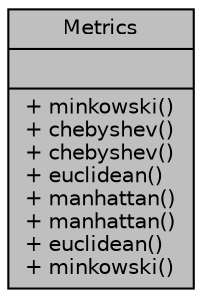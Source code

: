digraph "Metrics"
{
  bgcolor="transparent";
  edge [fontname="Helvetica",fontsize="10",labelfontname="Helvetica",labelfontsize="10"];
  node [fontname="Helvetica",fontsize="10",shape=record];
  Node1 [label="{Metrics\n||+ minkowski()\l+ chebyshev()\l+ chebyshev()\l+ euclidean()\l+ manhattan()\l+ manhattan()\l+ euclidean()\l+ minkowski()\l}",height=0.2,width=0.4,color="black", fillcolor="grey75", style="filled", fontcolor="black"];
}
